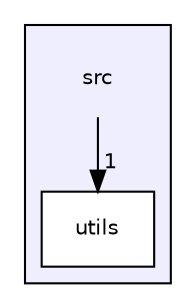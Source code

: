 digraph "src" {
  compound=true
  node [ fontsize="10", fontname="Helvetica"];
  edge [ labelfontsize="10", labelfontname="Helvetica"];
  subgraph clusterdir_68267d1309a1af8e8297ef4c3efbcdba {
    graph [ bgcolor="#eeeeff", pencolor="black", label="" URL="dir_68267d1309a1af8e8297ef4c3efbcdba.html"];
    dir_68267d1309a1af8e8297ef4c3efbcdba [shape=plaintext label="src"];
    dir_313caf1132e152dd9b58bea13a4052ca [shape=box label="utils" color="black" fillcolor="white" style="filled" URL="dir_313caf1132e152dd9b58bea13a4052ca.html"];
  }
  dir_68267d1309a1af8e8297ef4c3efbcdba->dir_313caf1132e152dd9b58bea13a4052ca [headlabel="1", labeldistance=1.5 headhref="dir_000000_000001.html"];
}
